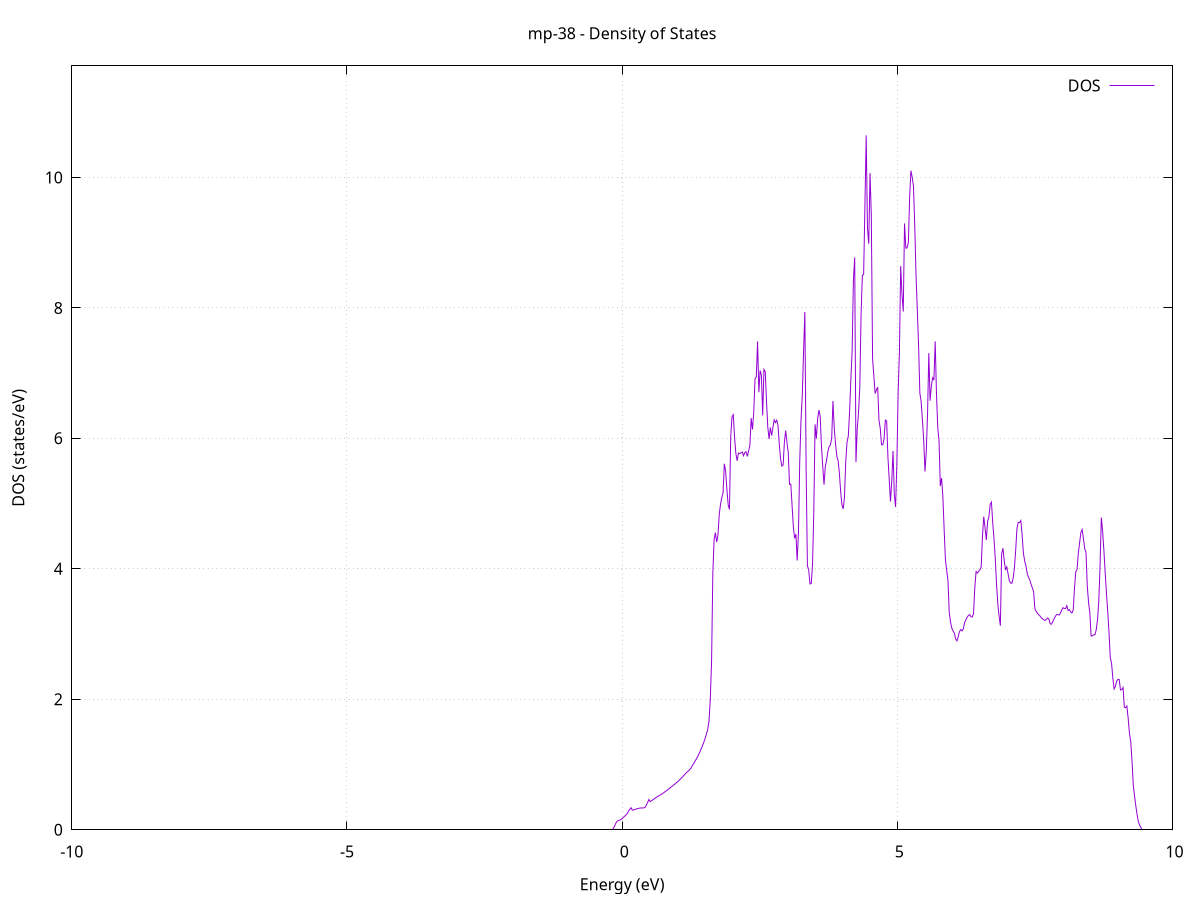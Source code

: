 set title 'mp-38 - Density of States'
set xlabel 'Energy (eV)'
set ylabel 'DOS (states/eV)'
set grid
set xrange [-10:10]
set yrange [0:11.710]
set xzeroaxis lt -1
set terminal png size 800,600
set output 'mp-38_dos_gnuplot.png'
plot '-' using 1:2 with lines title 'DOS'
-34.876300 0.000000
-34.853100 0.000000
-34.829900 0.000000
-34.806600 0.000000
-34.783400 0.000000
-34.760200 0.000000
-34.737000 0.000000
-34.713800 0.000000
-34.690600 0.000000
-34.667300 0.000000
-34.644100 0.000000
-34.620900 0.000000
-34.597700 0.000000
-34.574500 0.000000
-34.551200 0.000000
-34.528000 0.000000
-34.504800 0.000000
-34.481600 0.000000
-34.458400 0.000000
-34.435100 0.000000
-34.411900 0.000000
-34.388700 0.000000
-34.365500 0.000000
-34.342300 0.000000
-34.319000 0.000000
-34.295800 0.000000
-34.272600 0.000000
-34.249400 0.000000
-34.226200 0.000000
-34.202900 0.000000
-34.179700 0.000000
-34.156500 0.000000
-34.133300 0.000000
-34.110100 0.000000
-34.086800 0.000000
-34.063600 0.000000
-34.040400 0.000000
-34.017200 0.000000
-33.994000 0.000000
-33.970700 0.000000
-33.947500 0.000000
-33.924300 0.000000
-33.901100 0.000000
-33.877900 0.000000
-33.854600 0.000000
-33.831400 0.000000
-33.808200 0.000000
-33.785000 0.000000
-33.761800 0.000000
-33.738500 0.000000
-33.715300 0.000000
-33.692100 0.000000
-33.668900 0.000000
-33.645700 0.000000
-33.622500 0.000000
-33.599200 0.000000
-33.576000 0.000000
-33.552800 0.000000
-33.529600 0.000000
-33.506400 0.000000
-33.483100 0.000000
-33.459900 0.000000
-33.436700 0.000000
-33.413500 0.000000
-33.390300 0.000000
-33.367000 0.000000
-33.343800 0.000000
-33.320600 0.000000
-33.297400 0.000000
-33.274200 0.000000
-33.250900 0.000000
-33.227700 0.000000
-33.204500 0.000000
-33.181300 0.000000
-33.158100 0.000000
-33.134800 0.000000
-33.111600 0.000000
-33.088400 0.000000
-33.065200 0.000000
-33.042000 0.000000
-33.018700 0.000000
-32.995500 0.000000
-32.972300 0.000000
-32.949100 0.000000
-32.925900 0.000000
-32.902600 0.000000
-32.879400 0.000000
-32.856200 0.000000
-32.833000 0.000000
-32.809800 0.000000
-32.786500 0.000000
-32.763300 0.846400
-32.740100 7.703000
-32.716900 16.238500
-32.693700 21.722400
-32.670400 29.960600
-32.647200 60.621500
-32.624000 77.382700
-32.600800 57.696300
-32.577600 0.000000
-32.554400 0.000000
-32.531100 0.000000
-32.507900 0.000000
-32.484700 0.000000
-32.461500 0.000000
-32.438300 0.000000
-32.415000 0.000000
-32.391800 0.000000
-32.368600 0.000000
-32.345400 0.000000
-32.322200 0.000000
-32.298900 0.000000
-32.275700 0.000000
-32.252500 0.000000
-32.229300 0.000000
-32.206100 0.000000
-32.182800 0.000000
-32.159600 0.000000
-32.136400 0.000000
-32.113200 0.000000
-32.090000 0.000000
-32.066700 0.000000
-32.043500 0.000000
-32.020300 0.000000
-31.997100 0.000000
-31.973900 0.000000
-31.950600 0.000000
-31.927400 0.000000
-31.904200 0.000000
-31.881000 0.000000
-31.857800 0.000000
-31.834500 0.000000
-31.811300 0.000000
-31.788100 0.000000
-31.764900 0.000000
-31.741700 0.000000
-31.718400 0.000000
-31.695200 0.000000
-31.672000 0.000000
-31.648800 0.000000
-31.625600 0.000000
-31.602300 0.000000
-31.579100 0.000000
-31.555900 0.000000
-31.532700 0.000000
-31.509500 0.000000
-31.486300 0.000000
-31.463000 0.000000
-31.439800 0.000000
-31.416600 0.000000
-31.393400 0.000000
-31.370200 0.000000
-31.346900 0.000000
-31.323700 0.000000
-31.300500 0.000000
-31.277300 0.000000
-31.254100 0.000000
-31.230800 0.000000
-31.207600 0.000000
-31.184400 0.000000
-31.161200 0.000000
-31.138000 0.000000
-31.114700 0.000000
-31.091500 0.000000
-31.068300 0.000000
-31.045100 0.000000
-31.021900 0.000000
-30.998600 0.000000
-30.975400 0.000000
-30.952200 0.000000
-30.929000 0.000000
-30.905800 0.000000
-30.882500 0.000000
-30.859300 0.000000
-30.836100 0.000000
-30.812900 0.000000
-30.789700 0.000000
-30.766400 0.000000
-30.743200 0.000000
-30.720000 0.000000
-30.696800 0.000000
-30.673600 0.000000
-30.650300 0.000000
-30.627100 0.000000
-30.603900 0.000000
-30.580700 0.000000
-30.557500 0.000000
-30.534200 0.000000
-30.511000 0.000000
-30.487800 0.000000
-30.464600 0.000000
-30.441400 0.000000
-30.418200 0.000000
-30.394900 0.000000
-30.371700 0.000000
-30.348500 0.000000
-30.325300 0.000000
-30.302100 0.000000
-30.278800 0.000000
-30.255600 0.000000
-30.232400 0.000000
-30.209200 0.000000
-30.186000 0.000000
-30.162700 0.000000
-30.139500 0.000000
-30.116300 0.000000
-30.093100 0.000000
-30.069900 0.000000
-30.046600 0.000000
-30.023400 0.000000
-30.000200 0.000000
-29.977000 0.000000
-29.953800 0.000000
-29.930500 0.000000
-29.907300 0.000000
-29.884100 0.000000
-29.860900 0.000000
-29.837700 0.000000
-29.814400 0.000000
-29.791200 0.000000
-29.768000 0.000000
-29.744800 0.000000
-29.721600 0.000000
-29.698300 0.000000
-29.675100 0.000000
-29.651900 0.000000
-29.628700 0.000000
-29.605500 0.000000
-29.582200 0.000000
-29.559000 0.000000
-29.535800 0.000000
-29.512600 0.000000
-29.489400 0.000000
-29.466100 0.000000
-29.442900 0.000000
-29.419700 0.000000
-29.396500 0.000000
-29.373300 0.000000
-29.350100 0.000000
-29.326800 0.000000
-29.303600 0.000000
-29.280400 0.000000
-29.257200 0.000000
-29.234000 0.000000
-29.210700 0.000000
-29.187500 0.000000
-29.164300 0.000000
-29.141100 0.000000
-29.117900 0.000000
-29.094600 0.000000
-29.071400 0.000000
-29.048200 0.000000
-29.025000 0.000000
-29.001800 0.000000
-28.978500 0.000000
-28.955300 0.000000
-28.932100 0.000000
-28.908900 0.000000
-28.885700 0.000000
-28.862400 0.000000
-28.839200 0.000000
-28.816000 0.000000
-28.792800 0.000000
-28.769600 0.000000
-28.746300 0.000000
-28.723100 0.000000
-28.699900 0.000000
-28.676700 0.000000
-28.653500 0.000000
-28.630200 0.000000
-28.607000 0.000000
-28.583800 0.000000
-28.560600 0.000000
-28.537400 0.000000
-28.514100 0.000000
-28.490900 0.000000
-28.467700 0.000000
-28.444500 0.000000
-28.421300 0.000000
-28.398000 0.000000
-28.374800 0.000000
-28.351600 0.000000
-28.328400 0.000000
-28.305200 0.000000
-28.282000 0.000000
-28.258700 0.000000
-28.235500 0.000000
-28.212300 0.000000
-28.189100 0.000000
-28.165900 0.000000
-28.142600 0.000000
-28.119400 0.000000
-28.096200 0.000000
-28.073000 0.000000
-28.049800 0.000000
-28.026500 0.000000
-28.003300 0.000000
-27.980100 0.000000
-27.956900 0.000000
-27.933700 0.000000
-27.910400 0.000000
-27.887200 0.000000
-27.864000 0.000000
-27.840800 0.000000
-27.817600 0.000000
-27.794300 0.000000
-27.771100 0.000000
-27.747900 0.000000
-27.724700 0.000000
-27.701500 0.000000
-27.678200 0.000000
-27.655000 0.000000
-27.631800 0.000000
-27.608600 0.000000
-27.585400 0.000000
-27.562100 0.000000
-27.538900 0.000000
-27.515700 0.000000
-27.492500 0.000000
-27.469300 0.000000
-27.446000 0.000000
-27.422800 0.000000
-27.399600 0.000000
-27.376400 0.000000
-27.353200 0.000000
-27.329900 0.000000
-27.306700 0.000000
-27.283500 0.000000
-27.260300 0.000000
-27.237100 0.000000
-27.213900 0.000000
-27.190600 0.000000
-27.167400 0.000000
-27.144200 0.000000
-27.121000 0.000000
-27.097800 0.000000
-27.074500 0.000000
-27.051300 0.000000
-27.028100 0.000000
-27.004900 0.000000
-26.981700 0.000000
-26.958400 0.000000
-26.935200 0.000000
-26.912000 0.000000
-26.888800 0.000000
-26.865600 0.000000
-26.842300 0.000000
-26.819100 0.000000
-26.795900 0.000000
-26.772700 0.000000
-26.749500 0.000000
-26.726200 0.000000
-26.703000 0.000000
-26.679800 0.000000
-26.656600 0.000000
-26.633400 0.000000
-26.610100 0.000000
-26.586900 0.000000
-26.563700 0.000000
-26.540500 0.000000
-26.517300 0.000000
-26.494000 0.000000
-26.470800 0.000000
-26.447600 0.000000
-26.424400 0.000000
-26.401200 0.000000
-26.377900 0.000000
-26.354700 0.000000
-26.331500 0.000000
-26.308300 0.000000
-26.285100 0.000000
-26.261800 0.000000
-26.238600 0.000000
-26.215400 0.000000
-26.192200 0.000000
-26.169000 0.000000
-26.145800 0.000000
-26.122500 0.000000
-26.099300 0.000000
-26.076100 0.000000
-26.052900 0.000000
-26.029700 0.000000
-26.006400 0.000000
-25.983200 0.000000
-25.960000 0.000000
-25.936800 0.000000
-25.913600 0.000000
-25.890300 0.000000
-25.867100 0.000000
-25.843900 0.000000
-25.820700 0.000000
-25.797500 0.000000
-25.774200 0.000000
-25.751000 0.000000
-25.727800 0.000000
-25.704600 0.000000
-25.681400 0.000000
-25.658100 0.000000
-25.634900 0.000000
-25.611700 0.000000
-25.588500 0.000000
-25.565300 0.000000
-25.542000 0.000000
-25.518800 0.000000
-25.495600 0.000000
-25.472400 0.000000
-25.449200 0.000000
-25.425900 0.000000
-25.402700 0.000000
-25.379500 0.000000
-25.356300 0.000000
-25.333100 0.000000
-25.309800 0.000000
-25.286600 0.000000
-25.263400 0.000000
-25.240200 0.000000
-25.217000 0.000000
-25.193700 0.000000
-25.170500 0.000000
-25.147300 0.000000
-25.124100 0.000000
-25.100900 0.000000
-25.077700 0.000000
-25.054400 0.000000
-25.031200 0.000000
-25.008000 0.000000
-24.984800 0.000000
-24.961600 0.000000
-24.938300 0.000000
-24.915100 0.000000
-24.891900 0.000000
-24.868700 0.000000
-24.845500 0.000000
-24.822200 0.000000
-24.799000 0.000000
-24.775800 0.000000
-24.752600 0.000000
-24.729400 0.000000
-24.706100 0.000000
-24.682900 0.000000
-24.659700 0.000000
-24.636500 0.000000
-24.613300 0.000000
-24.590000 0.000000
-24.566800 0.000000
-24.543600 0.000000
-24.520400 0.000000
-24.497200 0.000000
-24.473900 0.000000
-24.450700 0.000000
-24.427500 0.000000
-24.404300 0.000000
-24.381100 0.000000
-24.357800 0.000000
-24.334600 0.000000
-24.311400 0.000000
-24.288200 0.000000
-24.265000 0.000000
-24.241700 0.000000
-24.218500 0.000000
-24.195300 0.000000
-24.172100 0.000000
-24.148900 0.000000
-24.125600 0.000000
-24.102400 0.000000
-24.079200 0.000000
-24.056000 0.000000
-24.032800 0.000000
-24.009600 0.000000
-23.986300 0.000000
-23.963100 0.000000
-23.939900 0.000000
-23.916700 0.000000
-23.893500 0.000000
-23.870200 0.000000
-23.847000 0.000000
-23.823800 0.000000
-23.800600 0.000000
-23.777400 0.000000
-23.754100 0.000000
-23.730900 0.000000
-23.707700 0.000000
-23.684500 0.000000
-23.661300 0.000000
-23.638000 0.000000
-23.614800 0.000000
-23.591600 0.000000
-23.568400 0.000000
-23.545200 0.000000
-23.521900 0.000000
-23.498700 0.000000
-23.475500 0.000000
-23.452300 0.000000
-23.429100 0.000000
-23.405800 0.000000
-23.382600 0.000000
-23.359400 0.000000
-23.336200 0.000000
-23.313000 0.000000
-23.289700 0.000000
-23.266500 0.000000
-23.243300 0.000000
-23.220100 0.000000
-23.196900 0.000000
-23.173600 0.000000
-23.150400 0.000000
-23.127200 0.000000
-23.104000 0.000000
-23.080800 0.000000
-23.057500 0.000000
-23.034300 0.000000
-23.011100 0.000000
-22.987900 0.000000
-22.964700 0.000000
-22.941500 0.000000
-22.918200 0.000000
-22.895000 0.000000
-22.871800 0.000000
-22.848600 0.000000
-22.825400 0.000000
-22.802100 0.000000
-22.778900 0.000000
-22.755700 0.000000
-22.732500 0.000000
-22.709300 0.000000
-22.686000 0.000000
-22.662800 0.000000
-22.639600 0.000000
-22.616400 0.000000
-22.593200 0.000000
-22.569900 0.000000
-22.546700 0.000000
-22.523500 0.000000
-22.500300 0.000000
-22.477100 0.000000
-22.453800 0.000000
-22.430600 0.000000
-22.407400 0.000000
-22.384200 0.000000
-22.361000 0.000000
-22.337700 0.000000
-22.314500 0.000000
-22.291300 0.000000
-22.268100 0.000000
-22.244900 0.000000
-22.221600 0.000000
-22.198400 0.000000
-22.175200 0.000000
-22.152000 0.000000
-22.128800 0.000000
-22.105500 0.000000
-22.082300 0.000000
-22.059100 0.000000
-22.035900 0.000000
-22.012700 0.000000
-21.989400 0.000000
-21.966200 0.000000
-21.943000 0.000000
-21.919800 0.000000
-21.896600 0.000000
-21.873400 0.000000
-21.850100 0.000000
-21.826900 0.000000
-21.803700 0.000000
-21.780500 0.000000
-21.757300 0.000000
-21.734000 0.000000
-21.710800 0.000000
-21.687600 0.000000
-21.664400 0.000000
-21.641200 0.000000
-21.617900 0.000000
-21.594700 0.000000
-21.571500 0.000000
-21.548300 0.000000
-21.525100 0.000000
-21.501800 0.000000
-21.478600 0.000000
-21.455400 0.000000
-21.432200 0.000000
-21.409000 0.000000
-21.385700 0.000000
-21.362500 0.000000
-21.339300 0.000000
-21.316100 0.000000
-21.292900 0.000000
-21.269600 0.000000
-21.246400 0.000000
-21.223200 0.000000
-21.200000 0.000000
-21.176800 0.000000
-21.153500 0.000000
-21.130300 0.000000
-21.107100 0.000000
-21.083900 0.000000
-21.060700 0.000000
-21.037400 0.000000
-21.014200 0.000000
-20.991000 0.000000
-20.967800 0.000000
-20.944600 0.000000
-20.921300 0.000000
-20.898100 0.000000
-20.874900 0.000000
-20.851700 0.000000
-20.828500 0.000000
-20.805300 0.000000
-20.782000 0.000000
-20.758800 0.000000
-20.735600 0.000000
-20.712400 0.000000
-20.689200 0.000000
-20.665900 0.000000
-20.642700 0.000000
-20.619500 0.000000
-20.596300 0.000000
-20.573100 0.000000
-20.549800 0.000000
-20.526600 0.000000
-20.503400 0.000000
-20.480200 0.000000
-20.457000 0.000000
-20.433700 0.000000
-20.410500 0.000000
-20.387300 0.000000
-20.364100 0.000000
-20.340900 0.000000
-20.317600 0.000000
-20.294400 0.000000
-20.271200 0.000000
-20.248000 0.000000
-20.224800 0.000000
-20.201500 0.000000
-20.178300 0.000000
-20.155100 0.000000
-20.131900 0.000000
-20.108700 0.000000
-20.085400 0.000000
-20.062200 0.000000
-20.039000 0.000000
-20.015800 0.000000
-19.992600 0.000000
-19.969300 0.000000
-19.946100 0.000000
-19.922900 0.000000
-19.899700 0.000000
-19.876500 0.000000
-19.853200 0.000000
-19.830000 0.000000
-19.806800 0.000000
-19.783600 0.000000
-19.760400 0.000000
-19.737200 0.000000
-19.713900 0.000000
-19.690700 0.000000
-19.667500 0.000000
-19.644300 0.000000
-19.621100 0.000000
-19.597800 0.000000
-19.574600 0.000000
-19.551400 0.000000
-19.528200 0.000000
-19.505000 0.000000
-19.481700 0.000000
-19.458500 0.000000
-19.435300 0.000000
-19.412100 0.000000
-19.388900 0.000000
-19.365600 0.000000
-19.342400 0.000000
-19.319200 0.000000
-19.296000 0.000000
-19.272800 0.000000
-19.249500 0.000000
-19.226300 0.000000
-19.203100 0.000000
-19.179900 0.000000
-19.156700 0.000000
-19.133400 0.000000
-19.110200 0.000000
-19.087000 0.000000
-19.063800 0.000000
-19.040600 0.000000
-19.017300 0.000000
-18.994100 0.000000
-18.970900 0.000000
-18.947700 0.000000
-18.924500 0.000000
-18.901200 0.000000
-18.878000 0.000000
-18.854800 0.000000
-18.831600 0.000000
-18.808400 0.000000
-18.785100 0.000000
-18.761900 0.000000
-18.738700 0.000000
-18.715500 0.000000
-18.692300 0.000000
-18.669100 0.000000
-18.645800 0.000000
-18.622600 0.000000
-18.599400 0.000000
-18.576200 0.000000
-18.553000 0.000000
-18.529700 0.000000
-18.506500 0.000000
-18.483300 0.000000
-18.460100 0.000000
-18.436900 0.000000
-18.413600 0.000000
-18.390400 0.000000
-18.367200 0.000000
-18.344000 0.000000
-18.320800 0.000000
-18.297500 0.000000
-18.274300 0.000000
-18.251100 0.000000
-18.227900 0.000000
-18.204700 0.000000
-18.181400 0.000000
-18.158200 0.000000
-18.135000 0.000000
-18.111800 0.000000
-18.088600 0.000000
-18.065300 0.000000
-18.042100 0.000000
-18.018900 0.000000
-17.995700 0.000000
-17.972500 0.000000
-17.949200 0.000000
-17.926000 0.000000
-17.902800 0.000000
-17.879600 0.000000
-17.856400 0.000000
-17.833100 0.000000
-17.809900 0.000000
-17.786700 0.000000
-17.763500 0.000000
-17.740300 0.000000
-17.717000 0.000000
-17.693800 0.000000
-17.670600 0.000000
-17.647400 0.000000
-17.624200 0.000000
-17.601000 0.000000
-17.577700 0.000000
-17.554500 0.000000
-17.531300 0.000000
-17.508100 0.000000
-17.484900 0.000000
-17.461600 0.000000
-17.438400 0.000000
-17.415200 0.000000
-17.392000 0.000000
-17.368800 0.000000
-17.345500 0.000000
-17.322300 0.000000
-17.299100 0.000000
-17.275900 0.000000
-17.252700 0.000000
-17.229400 0.000000
-17.206200 0.000000
-17.183000 0.000000
-17.159800 0.000000
-17.136600 0.000000
-17.113300 0.000000
-17.090100 0.000000
-17.066900 0.000000
-17.043700 0.000000
-17.020500 0.000000
-16.997200 0.000000
-16.974000 0.000000
-16.950800 0.000000
-16.927600 0.000000
-16.904400 0.000000
-16.881100 0.000000
-16.857900 0.000000
-16.834700 0.000000
-16.811500 0.000000
-16.788300 0.000000
-16.765000 0.000000
-16.741800 0.000000
-16.718600 0.000000
-16.695400 0.000000
-16.672200 0.000000
-16.649000 0.000000
-16.625700 0.000000
-16.602500 0.000000
-16.579300 0.000000
-16.556100 0.000000
-16.532900 0.000000
-16.509600 0.000000
-16.486400 0.000000
-16.463200 0.000000
-16.440000 0.000000
-16.416800 0.000000
-16.393500 0.000000
-16.370300 0.000000
-16.347100 0.000000
-16.323900 0.000000
-16.300700 0.000000
-16.277400 0.000000
-16.254200 0.000000
-16.231000 0.000000
-16.207800 0.000000
-16.184600 0.000000
-16.161300 0.000000
-16.138100 0.000000
-16.114900 0.000000
-16.091700 0.000000
-16.068500 0.000000
-16.045200 0.000000
-16.022000 0.000000
-15.998800 0.000000
-15.975600 0.000000
-15.952400 0.000000
-15.929100 0.000000
-15.905900 0.000000
-15.882700 0.000000
-15.859500 0.000000
-15.836300 0.000000
-15.813000 0.000000
-15.789800 0.000000
-15.766600 0.000000
-15.743400 0.000000
-15.720200 0.000000
-15.696900 0.000000
-15.673700 0.000000
-15.650500 0.000000
-15.627300 0.000000
-15.604100 0.000000
-15.580900 0.000000
-15.557600 0.000000
-15.534400 0.000000
-15.511200 0.000000
-15.488000 0.000000
-15.464800 0.000000
-15.441500 0.000000
-15.418300 0.000000
-15.395100 0.000000
-15.371900 0.000000
-15.348700 0.673200
-15.325400 1.192800
-15.302200 5.975800
-15.279000 11.369500
-15.255800 13.694200
-15.232600 14.821800
-15.209300 16.552100
-15.186100 21.312200
-15.162900 34.622000
-15.139700 29.838700
-15.116500 31.585800
-15.093200 27.853300
-15.070000 23.356700
-15.046800 17.498800
-15.023600 13.691800
-15.000400 11.706500
-14.977100 7.467700
-14.953900 7.606400
-14.930700 12.400700
-14.907500 13.860100
-14.884300 14.352500
-14.861000 14.533600
-14.837800 15.948000
-14.814600 19.026700
-14.791400 16.724500
-14.768200 17.052100
-14.744900 19.343700
-14.721700 26.375400
-14.698500 26.095400
-14.675300 26.636600
-14.652100 30.530600
-14.628800 31.620000
-14.605600 27.962300
-14.582400 40.192400
-14.559200 47.306200
-14.536000 30.136900
-14.512800 31.839500
-14.489500 38.804900
-14.466300 70.654600
-14.443100 47.152600
-14.419900 38.245200
-14.396700 27.489200
-14.373400 22.257400
-14.350200 19.183200
-14.327000 14.567400
-14.303800 9.010600
-14.280600 0.936600
-14.257300 0.000000
-14.234100 0.000000
-14.210900 0.000000
-14.187700 0.000000
-14.164500 0.000000
-14.141200 0.000000
-14.118000 0.000000
-14.094800 0.000000
-14.071600 0.000000
-14.048400 0.000000
-14.025100 0.000000
-14.001900 0.000000
-13.978700 0.000000
-13.955500 0.000000
-13.932300 0.000000
-13.909000 0.000000
-13.885800 0.000000
-13.862600 0.000000
-13.839400 0.000000
-13.816200 0.000000
-13.792900 0.000000
-13.769700 0.000000
-13.746500 0.000000
-13.723300 0.000000
-13.700100 0.000000
-13.676800 0.000000
-13.653600 0.000000
-13.630400 0.000000
-13.607200 0.000000
-13.584000 0.000000
-13.560700 0.000000
-13.537500 0.000000
-13.514300 0.000000
-13.491100 0.000000
-13.467900 0.000000
-13.444700 0.000000
-13.421400 0.000000
-13.398200 0.000000
-13.375000 0.000000
-13.351800 0.000000
-13.328600 0.000000
-13.305300 0.000000
-13.282100 0.000000
-13.258900 0.000000
-13.235700 0.000000
-13.212500 0.000000
-13.189200 0.000000
-13.166000 0.000000
-13.142800 0.000000
-13.119600 0.000000
-13.096400 0.000000
-13.073100 0.000000
-13.049900 0.000000
-13.026700 0.000000
-13.003500 0.000000
-12.980300 0.000000
-12.957000 0.000000
-12.933800 0.000000
-12.910600 0.000000
-12.887400 0.000000
-12.864200 0.000000
-12.840900 0.000000
-12.817700 0.000000
-12.794500 0.000000
-12.771300 0.000000
-12.748100 0.000000
-12.724800 0.000000
-12.701600 0.000000
-12.678400 0.000000
-12.655200 0.000000
-12.632000 0.000000
-12.608700 0.000000
-12.585500 0.000000
-12.562300 0.000000
-12.539100 0.000000
-12.515900 0.000000
-12.492600 0.000000
-12.469400 0.000000
-12.446200 0.000000
-12.423000 0.000000
-12.399800 0.000000
-12.376600 0.000000
-12.353300 0.000000
-12.330100 0.000000
-12.306900 0.000000
-12.283700 0.000000
-12.260500 0.000000
-12.237200 0.000000
-12.214000 0.000000
-12.190800 0.000000
-12.167600 0.000000
-12.144400 0.000000
-12.121100 0.000000
-12.097900 0.000000
-12.074700 0.000000
-12.051500 0.000000
-12.028300 0.000000
-12.005000 0.000000
-11.981800 0.000000
-11.958600 0.000000
-11.935400 0.000000
-11.912200 0.000000
-11.888900 0.000000
-11.865700 0.000000
-11.842500 0.000000
-11.819300 0.000000
-11.796100 0.000000
-11.772800 0.000000
-11.749600 0.000000
-11.726400 0.000000
-11.703200 0.000000
-11.680000 0.000000
-11.656700 0.000000
-11.633500 0.000000
-11.610300 0.000000
-11.587100 0.000000
-11.563900 0.000000
-11.540600 0.000000
-11.517400 0.000000
-11.494200 0.000000
-11.471000 0.000000
-11.447800 0.000000
-11.424500 0.000000
-11.401300 0.000000
-11.378100 0.000000
-11.354900 0.000000
-11.331700 0.000000
-11.308500 0.000000
-11.285200 0.000000
-11.262000 0.000000
-11.238800 0.000000
-11.215600 0.000000
-11.192400 0.000000
-11.169100 0.000000
-11.145900 0.000000
-11.122700 0.000000
-11.099500 0.000000
-11.076300 0.000000
-11.053000 0.000000
-11.029800 0.000000
-11.006600 0.000000
-10.983400 0.000000
-10.960200 0.000000
-10.936900 0.000000
-10.913700 0.000000
-10.890500 0.000000
-10.867300 0.000000
-10.844100 0.000000
-10.820800 0.000000
-10.797600 0.000000
-10.774400 0.000000
-10.751200 0.000000
-10.728000 0.000000
-10.704700 0.000000
-10.681500 0.000000
-10.658300 0.000000
-10.635100 0.000000
-10.611900 0.000000
-10.588600 0.000000
-10.565400 0.000000
-10.542200 0.000000
-10.519000 0.000000
-10.495800 0.000000
-10.472500 0.000000
-10.449300 0.000000
-10.426100 0.000000
-10.402900 0.000000
-10.379700 0.000000
-10.356400 0.000000
-10.333200 0.000000
-10.310000 0.000000
-10.286800 0.000000
-10.263600 0.000000
-10.240400 0.000000
-10.217100 0.000000
-10.193900 0.000000
-10.170700 0.000000
-10.147500 0.000000
-10.124300 0.000000
-10.101000 0.000000
-10.077800 0.000000
-10.054600 0.000000
-10.031400 0.000000
-10.008200 0.000000
-9.984900 0.000000
-9.961700 0.000000
-9.938500 0.000000
-9.915300 0.000000
-9.892100 0.000000
-9.868800 0.000000
-9.845600 0.000000
-9.822400 0.000000
-9.799200 0.000000
-9.776000 0.000000
-9.752700 0.000000
-9.729500 0.000000
-9.706300 0.000000
-9.683100 0.000000
-9.659900 0.000000
-9.636600 0.000000
-9.613400 0.000000
-9.590200 0.000000
-9.567000 0.000000
-9.543800 0.000000
-9.520500 0.000000
-9.497300 0.000000
-9.474100 0.000000
-9.450900 0.000000
-9.427700 0.000000
-9.404400 0.000000
-9.381200 0.000000
-9.358000 0.000000
-9.334800 0.000000
-9.311600 0.000000
-9.288300 0.000000
-9.265100 0.000000
-9.241900 0.000000
-9.218700 0.000000
-9.195500 0.000000
-9.172300 0.000000
-9.149000 0.000000
-9.125800 0.000000
-9.102600 0.000000
-9.079400 0.000000
-9.056200 0.000000
-9.032900 0.000000
-9.009700 0.000000
-8.986500 0.000000
-8.963300 0.000000
-8.940100 0.000000
-8.916800 0.000000
-8.893600 0.000000
-8.870400 0.000000
-8.847200 0.000000
-8.824000 0.000000
-8.800700 0.000000
-8.777500 0.000000
-8.754300 0.000000
-8.731100 0.000000
-8.707900 0.000000
-8.684600 0.000000
-8.661400 0.000000
-8.638200 0.000000
-8.615000 0.000000
-8.591800 0.000000
-8.568500 0.000000
-8.545300 0.000000
-8.522100 0.000000
-8.498900 0.000000
-8.475700 0.000000
-8.452400 0.000000
-8.429200 0.000000
-8.406000 0.000000
-8.382800 0.000000
-8.359600 0.000000
-8.336300 0.000000
-8.313100 0.000000
-8.289900 0.000000
-8.266700 0.000000
-8.243500 0.000000
-8.220200 0.000000
-8.197000 0.000000
-8.173800 0.000000
-8.150600 0.000000
-8.127400 0.000000
-8.104200 0.000000
-8.080900 0.000000
-8.057700 0.000000
-8.034500 0.000000
-8.011300 0.000000
-7.988100 0.000000
-7.964800 0.000000
-7.941600 0.000000
-7.918400 0.000000
-7.895200 0.000000
-7.872000 0.000000
-7.848700 0.000000
-7.825500 0.000000
-7.802300 0.000000
-7.779100 0.000000
-7.755900 0.000000
-7.732600 0.000000
-7.709400 0.000000
-7.686200 0.000000
-7.663000 0.000000
-7.639800 0.000000
-7.616500 0.000000
-7.593300 0.000000
-7.570100 0.000000
-7.546900 0.000000
-7.523700 0.000000
-7.500400 0.000000
-7.477200 0.000000
-7.454000 0.000000
-7.430800 0.000000
-7.407600 0.000000
-7.384300 0.000000
-7.361100 0.000000
-7.337900 0.000000
-7.314700 0.000000
-7.291500 0.000000
-7.268200 0.000000
-7.245000 0.000000
-7.221800 0.000000
-7.198600 0.000000
-7.175400 0.000000
-7.152100 0.000000
-7.128900 0.000000
-7.105700 0.000000
-7.082500 0.000000
-7.059300 0.000000
-7.036100 0.000000
-7.012800 0.000000
-6.989600 0.000000
-6.966400 0.000000
-6.943200 0.000000
-6.920000 0.000000
-6.896700 0.000000
-6.873500 0.000000
-6.850300 0.000000
-6.827100 0.000000
-6.803900 0.000000
-6.780600 0.000000
-6.757400 0.000000
-6.734200 0.000000
-6.711000 0.000000
-6.687800 0.000000
-6.664500 0.000000
-6.641300 0.000000
-6.618100 0.000000
-6.594900 0.000000
-6.571700 0.000000
-6.548400 0.000000
-6.525200 0.000000
-6.502000 0.000000
-6.478800 0.000000
-6.455600 0.000000
-6.432300 0.000000
-6.409100 0.000000
-6.385900 0.000000
-6.362700 0.000000
-6.339500 0.000000
-6.316200 0.000000
-6.293000 0.000000
-6.269800 0.000000
-6.246600 0.000000
-6.223400 0.000000
-6.200100 0.000000
-6.176900 0.000000
-6.153700 0.000000
-6.130500 0.000000
-6.107300 0.000000
-6.084000 0.000000
-6.060800 0.000000
-6.037600 0.000000
-6.014400 0.000000
-5.991200 0.000000
-5.968000 0.000000
-5.944700 0.000000
-5.921500 0.000000
-5.898300 0.000000
-5.875100 0.000000
-5.851900 0.000000
-5.828600 0.000000
-5.805400 0.000000
-5.782200 0.000000
-5.759000 0.000000
-5.735800 0.000000
-5.712500 0.000000
-5.689300 0.000000
-5.666100 0.000000
-5.642900 0.000000
-5.619700 0.000000
-5.596400 0.000000
-5.573200 0.000000
-5.550000 0.000000
-5.526800 0.000000
-5.503600 0.000000
-5.480300 0.000000
-5.457100 0.000000
-5.433900 0.000000
-5.410700 0.000000
-5.387500 0.000000
-5.364200 0.000000
-5.341000 0.000000
-5.317800 0.000000
-5.294600 0.000000
-5.271400 0.000000
-5.248100 0.000000
-5.224900 0.000000
-5.201700 0.000000
-5.178500 0.000000
-5.155300 0.000000
-5.132000 0.000000
-5.108800 0.000000
-5.085600 0.000000
-5.062400 0.000000
-5.039200 0.000000
-5.015900 0.000000
-4.992700 0.000000
-4.969500 0.000000
-4.946300 0.000000
-4.923100 0.000000
-4.899900 0.000000
-4.876600 0.000000
-4.853400 0.000000
-4.830200 0.000000
-4.807000 0.000000
-4.783800 0.000000
-4.760500 0.000000
-4.737300 0.000000
-4.714100 0.000000
-4.690900 0.000000
-4.667700 0.000000
-4.644400 0.000000
-4.621200 0.000000
-4.598000 0.000000
-4.574800 0.000000
-4.551600 0.000000
-4.528300 0.000000
-4.505100 0.000000
-4.481900 0.000000
-4.458700 0.000000
-4.435500 0.000000
-4.412200 0.000000
-4.389000 0.000000
-4.365800 0.000000
-4.342600 0.000000
-4.319400 0.000000
-4.296100 0.000000
-4.272900 0.000000
-4.249700 0.000000
-4.226500 0.000000
-4.203300 0.000000
-4.180000 0.000000
-4.156800 0.000000
-4.133600 0.000000
-4.110400 0.000000
-4.087200 0.000000
-4.063900 0.000000
-4.040700 0.000000
-4.017500 0.000000
-3.994300 0.000000
-3.971100 0.000000
-3.947800 0.000000
-3.924600 0.000000
-3.901400 0.000000
-3.878200 0.000000
-3.855000 0.000000
-3.831800 0.000000
-3.808500 0.000000
-3.785300 0.000000
-3.762100 0.000000
-3.738900 0.000000
-3.715700 0.000000
-3.692400 0.000000
-3.669200 0.000000
-3.646000 0.000000
-3.622800 0.000000
-3.599600 0.000000
-3.576300 0.000000
-3.553100 0.000000
-3.529900 0.000000
-3.506700 0.000000
-3.483500 0.000000
-3.460200 0.000000
-3.437000 0.000000
-3.413800 0.000000
-3.390600 0.000000
-3.367400 0.000000
-3.344100 0.000000
-3.320900 0.000000
-3.297700 0.000000
-3.274500 0.000000
-3.251300 0.000000
-3.228000 0.000000
-3.204800 0.000000
-3.181600 0.000000
-3.158400 0.000000
-3.135200 0.000000
-3.111900 0.000000
-3.088700 0.000000
-3.065500 0.000000
-3.042300 0.000000
-3.019100 0.000000
-2.995800 0.000000
-2.972600 0.000000
-2.949400 0.000000
-2.926200 0.000000
-2.903000 0.000000
-2.879700 0.000000
-2.856500 0.000000
-2.833300 0.000000
-2.810100 0.000000
-2.786900 0.000000
-2.763700 0.000000
-2.740400 0.000000
-2.717200 0.000000
-2.694000 0.000000
-2.670800 0.000000
-2.647600 0.000000
-2.624300 0.000000
-2.601100 0.000000
-2.577900 0.000000
-2.554700 0.000000
-2.531500 0.000000
-2.508200 0.000000
-2.485000 0.000000
-2.461800 0.000000
-2.438600 0.000000
-2.415400 0.000000
-2.392100 0.000000
-2.368900 0.000000
-2.345700 0.000000
-2.322500 0.000000
-2.299300 0.000000
-2.276000 0.000000
-2.252800 0.000000
-2.229600 0.000000
-2.206400 0.000000
-2.183200 0.000000
-2.159900 0.000000
-2.136700 0.000000
-2.113500 0.000000
-2.090300 0.000000
-2.067100 0.000000
-2.043800 0.000000
-2.020600 0.000000
-1.997400 0.000000
-1.974200 0.000000
-1.951000 0.000000
-1.927700 0.000000
-1.904500 0.000000
-1.881300 0.000000
-1.858100 0.000000
-1.834900 0.000000
-1.811600 0.000000
-1.788400 0.000000
-1.765200 0.000000
-1.742000 0.000000
-1.718800 0.000000
-1.695600 0.000000
-1.672300 0.000000
-1.649100 0.000000
-1.625900 0.000000
-1.602700 0.000000
-1.579500 0.000000
-1.556200 0.000000
-1.533000 0.000000
-1.509800 0.000000
-1.486600 0.000000
-1.463400 0.000000
-1.440100 0.000000
-1.416900 0.000000
-1.393700 0.000000
-1.370500 0.000000
-1.347300 0.000000
-1.324000 0.000000
-1.300800 0.000000
-1.277600 0.000000
-1.254400 0.000000
-1.231200 0.000000
-1.207900 0.000000
-1.184700 0.000000
-1.161500 0.000000
-1.138300 0.000000
-1.115100 0.000000
-1.091800 0.000000
-1.068600 0.000000
-1.045400 0.000000
-1.022200 0.000000
-0.999000 0.000000
-0.975700 0.000000
-0.952500 0.000000
-0.929300 0.000000
-0.906100 0.000000
-0.882900 0.000000
-0.859600 0.000000
-0.836400 0.000000
-0.813200 0.000000
-0.790000 0.000000
-0.766800 0.000000
-0.743500 0.000000
-0.720300 0.000000
-0.697100 0.000000
-0.673900 0.000000
-0.650700 0.000000
-0.627500 0.000000
-0.604200 0.000000
-0.581000 0.000000
-0.557800 0.000000
-0.534600 0.000000
-0.511400 0.000000
-0.488100 0.000000
-0.464900 0.000000
-0.441700 0.000000
-0.418500 0.000000
-0.395300 0.000000
-0.372000 0.000000
-0.348800 0.000000
-0.325600 0.000000
-0.302400 0.000000
-0.279200 0.000000
-0.255900 0.000000
-0.232700 0.000000
-0.209500 0.000000
-0.186300 0.001700
-0.163100 0.017300
-0.139800 0.049200
-0.116600 0.097100
-0.093400 0.128700
-0.070200 0.142600
-0.047000 0.147100
-0.023700 0.156200
-0.000500 0.172900
0.022700 0.190300
0.045900 0.208100
0.069100 0.226300
0.092400 0.247500
0.115600 0.285100
0.138800 0.314300
0.162000 0.338000
0.185200 0.300500
0.208500 0.306300
0.231700 0.312400
0.254900 0.318200
0.278100 0.323600
0.301300 0.328600
0.324600 0.333300
0.347800 0.334200
0.371000 0.335100
0.394200 0.334600
0.417400 0.343200
0.440600 0.379300
0.463900 0.420100
0.487100 0.464400
0.510300 0.432400
0.533500 0.445400
0.556700 0.458900
0.580000 0.473100
0.603200 0.487600
0.626400 0.499200
0.649600 0.513100
0.672800 0.523700
0.696100 0.534300
0.719300 0.545800
0.742500 0.560300
0.765700 0.574900
0.788900 0.589300
0.812200 0.603300
0.835400 0.618100
0.858600 0.634000
0.881800 0.650300
0.905000 0.666600
0.928300 0.680200
0.951500 0.696400
0.974700 0.712400
0.997900 0.729100
1.021100 0.747200
1.044400 0.766400
1.067600 0.786100
1.090800 0.806100
1.114000 0.826400
1.137200 0.847200
1.160500 0.868300
1.183700 0.888400
1.206900 0.905000
1.230100 0.923100
1.253300 0.948600
1.276600 0.984300
1.299800 1.015300
1.323000 1.048100
1.346200 1.082400
1.369400 1.119500
1.392700 1.158300
1.415900 1.200200
1.439100 1.246500
1.462300 1.294600
1.485500 1.346000
1.508700 1.402900
1.532000 1.467000
1.555200 1.538800
1.578400 1.667000
1.601600 1.998400
1.624800 2.572200
1.648100 3.943700
1.671300 4.453100
1.694500 4.553900
1.717700 4.410600
1.740900 4.513500
1.764200 4.831100
1.787400 4.991300
1.810600 5.092500
1.833800 5.169200
1.857000 5.611200
1.880300 5.501000
1.903500 5.217000
1.926700 4.979900
1.949900 4.910400
1.973100 6.027000
1.996400 6.331200
2.019600 6.364500
2.042800 6.012100
2.066000 5.769500
2.089200 5.656500
2.112500 5.774700
2.135700 5.766200
2.158900 5.778200
2.182100 5.790400
2.205300 5.733400
2.228600 5.782100
2.251800 5.797300
2.275000 5.723400
2.298200 5.807000
2.321400 5.895200
2.344700 6.311000
2.367900 6.135700
2.391100 6.394200
2.414300 6.915900
2.437500 6.939300
2.460800 7.485300
2.484000 6.707300
2.507200 7.040000
2.530400 6.970000
2.553600 6.352000
2.576800 7.055900
2.600100 7.023500
2.623300 6.561700
2.646500 6.172000
2.669700 5.990400
2.692900 6.167000
2.716200 6.042600
2.739400 6.168100
2.762600 6.284100
2.785800 6.242000
2.809000 6.278200
2.832300 6.195000
2.855500 5.904400
2.878700 5.682700
2.901900 5.575800
2.925100 5.591200
2.948400 5.947700
2.971600 6.120300
2.994800 5.935700
3.018000 5.786400
3.041200 5.293700
3.064500 5.298200
3.087700 4.972100
3.110900 4.643700
3.134100 4.466900
3.157300 4.532000
3.180600 4.128100
3.203800 4.558100
3.227000 5.653100
3.250200 6.283600
3.273400 6.660400
3.296700 7.339500
3.319900 7.937500
3.343100 5.528900
3.366300 4.041500
3.389500 3.989100
3.412800 3.768700
3.436000 3.775500
3.459200 4.056100
3.482400 4.883100
3.505600 6.215900
3.528900 5.996200
3.552100 6.298400
3.575300 6.433200
3.598500 6.341400
3.621700 5.883200
3.644900 5.568100
3.668200 5.289900
3.691400 5.567700
3.714600 5.663800
3.737800 5.796600
3.761000 5.875000
3.784300 5.898500
3.807500 6.001700
3.830700 6.573700
3.853900 6.155500
3.877100 5.917900
3.900400 5.728600
3.923600 5.659800
3.946800 5.472300
3.970000 5.188100
3.993200 4.981700
4.016500 4.918100
4.039700 5.098400
4.062900 5.643800
4.086100 5.941500
4.109300 6.032000
4.132600 6.405800
4.155800 6.906400
4.179000 7.343500
4.202200 8.423400
4.225400 8.773600
4.248700 5.636600
4.271900 6.149100
4.295100 6.393100
4.318300 6.787800
4.341500 7.905000
4.364800 8.501000
4.388000 8.511000
4.411200 9.560900
4.434400 10.645300
4.457600 9.223600
4.480900 8.983700
4.504100 10.066500
4.527300 9.428100
4.550500 7.221900
4.573700 6.952100
4.596900 6.687600
4.620200 6.742400
4.643400 6.786500
4.666600 6.278400
4.689800 6.155900
4.713000 5.900700
4.736300 5.903000
4.759500 5.996200
4.782700 6.280200
4.805900 6.267300
4.829100 5.717400
4.852400 5.375600
4.875600 5.031700
4.898800 5.342500
4.922000 5.806900
4.945200 5.138200
4.968500 4.949400
4.991700 5.612500
5.014900 6.703400
5.038100 7.318000
5.061300 8.641600
5.084600 8.206700
5.107800 7.943400
5.131000 9.294400
5.154200 8.917000
5.177400 8.918300
5.200700 9.000600
5.223900 9.695900
5.247100 10.103300
5.270300 10.003400
5.293500 9.868200
5.316800 9.255000
5.340000 8.494900
5.363200 7.972100
5.386400 7.414900
5.409600 6.691900
5.432900 6.564400
5.456100 6.278600
5.479300 5.968600
5.502500 5.491000
5.525700 5.788300
5.549000 6.367800
5.572200 7.307000
5.595400 6.578000
5.618600 6.798800
5.641800 6.929800
5.665000 6.893000
5.688300 7.485700
5.711500 6.683400
5.734700 6.163200
5.757900 5.966200
5.781100 5.269900
5.804400 5.390700
5.827600 5.110300
5.850800 4.602100
5.874000 4.140400
5.897200 3.975400
5.920500 3.816400
5.943700 3.326100
5.966900 3.184700
5.990100 3.091000
6.013300 3.044600
6.036600 3.017100
6.059800 2.925100
6.083000 2.895000
6.106200 2.957200
6.129400 3.036200
6.152700 3.069200
6.175900 3.048300
6.199100 3.077800
6.222300 3.176400
6.245500 3.217100
6.268800 3.256600
6.292000 3.285500
6.315200 3.299300
6.338400 3.264900
6.361600 3.261800
6.384900 3.315100
6.408100 3.716000
6.431300 3.958400
6.454500 3.936100
6.477700 3.960900
6.501000 3.985700
6.524200 4.029200
6.547400 4.507200
6.570600 4.800300
6.593800 4.630400
6.617100 4.441900
6.640300 4.727900
6.663500 4.791300
6.686700 4.986900
6.709900 5.023100
6.733100 4.714000
6.756400 4.462200
6.779600 4.161700
6.802800 3.761600
6.826000 3.466200
6.849200 3.275100
6.872500 3.128300
6.895700 4.229300
6.918900 4.316300
6.942100 4.130800
6.965300 3.981100
6.988600 4.030200
7.011800 3.927800
7.035000 3.820200
7.058200 3.783300
7.081400 3.779000
7.104700 3.857900
7.127900 4.019600
7.151100 4.288600
7.174300 4.625400
7.197500 4.710400
7.220800 4.711100
7.244000 4.740700
7.267200 4.527100
7.290400 4.244200
7.313600 4.122400
7.336900 4.044000
7.360100 3.929400
7.383300 3.867500
7.406500 3.834800
7.429700 3.764100
7.453000 3.708900
7.476200 3.650600
7.499400 3.388600
7.522600 3.347500
7.545800 3.318400
7.569100 3.296600
7.592300 3.277200
7.615500 3.251000
7.638700 3.233300
7.661900 3.217300
7.685200 3.208400
7.708400 3.228500
7.731600 3.246900
7.754800 3.228600
7.778000 3.156800
7.801200 3.151700
7.824500 3.187600
7.847700 3.234900
7.870900 3.271300
7.894100 3.297600
7.917300 3.299600
7.940600 3.291600
7.963800 3.320400
7.987000 3.365800
8.010200 3.403900
8.033400 3.393600
8.056700 3.389800
8.079900 3.435200
8.103100 3.362100
8.126300 3.374000
8.149500 3.339500
8.172800 3.323300
8.196000 3.369400
8.219200 3.703000
8.242400 3.958100
8.265600 3.986500
8.288900 4.242000
8.312100 4.396500
8.335300 4.559400
8.358500 4.602500
8.381700 4.461900
8.405000 4.308300
8.428200 4.255600
8.451400 3.739100
8.474600 3.484700
8.497800 3.324200
8.521100 2.969900
8.544300 2.973600
8.567500 2.990700
8.590700 2.991900
8.613900 3.064300
8.637200 3.217600
8.660400 3.500400
8.683600 4.040100
8.706800 4.785500
8.730000 4.581500
8.753300 4.282900
8.776500 3.941100
8.799700 3.628100
8.822900 3.345000
8.846100 3.027500
8.869300 2.637000
8.892600 2.556800
8.915800 2.322900
8.939000 2.158800
8.962200 2.197100
8.985400 2.278000
9.008700 2.305200
9.031900 2.303100
9.055100 2.142000
9.078300 2.150300
9.101500 2.181200
9.124800 1.877600
9.148000 1.871800
9.171200 1.898200
9.194400 1.709600
9.217600 1.478800
9.240900 1.354400
9.264100 1.060500
9.287300 0.686400
9.310500 0.516000
9.333700 0.363800
9.357000 0.229900
9.380200 0.121000
9.403400 0.071500
9.426600 0.031900
9.449800 0.002200
9.473100 0.000000
9.496300 0.000000
9.519500 0.000000
9.542700 0.000000
9.565900 0.000000
9.589200 0.000000
9.612400 0.000000
9.635600 0.000000
9.658800 0.000000
9.682000 0.000000
9.705300 0.000000
9.728500 0.000000
9.751700 0.000000
9.774900 0.000000
9.798100 0.000000
9.821400 0.000000
9.844600 0.000000
9.867800 0.000000
9.891000 0.000000
9.914200 0.000000
9.937400 0.000000
9.960700 0.000000
9.983900 0.000000
10.007100 0.000000
10.030300 0.000000
10.053500 0.000000
10.076800 0.000000
10.100000 0.000000
10.123200 0.000000
10.146400 0.000000
10.169600 0.000000
10.192900 0.000000
10.216100 0.000000
10.239300 0.000000
10.262500 0.000000
10.285700 0.000000
10.309000 0.000000
10.332200 0.000000
10.355400 0.000000
10.378600 0.000000
10.401800 0.000000
10.425100 0.000000
10.448300 0.000000
10.471500 0.000000
10.494700 0.000000
10.517900 0.000000
10.541200 0.000000
10.564400 0.000000
10.587600 0.000000
10.610800 0.000000
10.634000 0.000000
10.657300 0.000000
10.680500 0.000000
10.703700 0.000000
10.726900 0.000000
10.750100 0.000000
10.773400 0.000000
10.796600 0.000000
10.819800 0.000000
10.843000 0.000000
10.866200 0.000000
10.889500 0.000000
10.912700 0.000000
10.935900 0.000000
10.959100 0.000000
10.982300 0.000000
11.005500 0.000000
11.028800 0.000000
11.052000 0.000000
11.075200 0.000000
11.098400 0.000000
11.121600 0.000000
11.144900 0.000000
11.168100 0.000000
11.191300 0.000000
11.214500 0.000000
11.237700 0.000000
11.261000 0.000000
11.284200 0.000000
11.307400 0.000000
11.330600 0.000000
11.353800 0.000000
11.377100 0.000000
11.400300 0.000000
11.423500 0.000000
11.446700 0.000000
11.469900 0.000000
11.493200 0.000000
11.516400 0.000000
11.539600 0.000000
11.562800 0.000000
e
